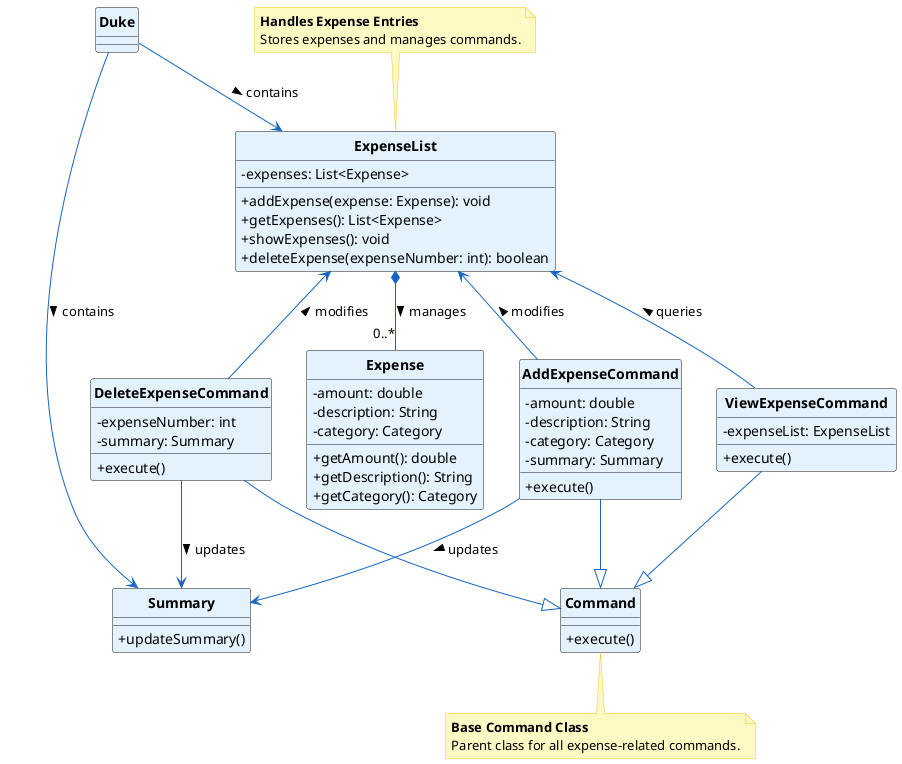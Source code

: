 @startuml

hide circle
skinparam classAttributeIconSize 0
skinparam classFontStyle bold
skinparam classBackgroundColor #E3F2FD
skinparam classArrowColor #1565C0
skinparam noteBackgroundColor #FFF9C4
skinparam noteBorderColor #FBC02D

' ================== Classes ==================
class Expense {
    - amount: double
    - description: String
    - category: Category
    + getAmount(): double
    + getDescription(): String
    + getCategory(): Category
}

class ExpenseList {
    - expenses: List<Expense>
    + addExpense(expense: Expense): void
    + getExpenses(): List<Expense>
    + showExpenses(): void
    + deleteExpense(expenseNumber: int): boolean
}

class Command {
    + execute()
}

class AddExpenseCommand {
    - amount: double
    - description: String
    - category: Category
    - summary: Summary
    + execute()
}

class DeleteExpenseCommand {
    - expenseNumber: int
    - summary: Summary
    + execute()
}

class ViewExpenseCommand {
    - expenseList: ExpenseList
    + execute()
}

class Summary {
    + updateSummary()
}

class Duke {
    ' Main controller
}

' ================== Relationships ==================
ExpenseList *-- "0..*" Expense : manages >
Command <|-u- AddExpenseCommand
Command <|-u- DeleteExpenseCommand
Command <|-u- ViewExpenseCommand
AddExpenseCommand -u-> ExpenseList : modifies >
DeleteExpenseCommand -u-> ExpenseList : modifies >
ViewExpenseCommand -u-> ExpenseList : queries >
AddExpenseCommand --> Summary : updates >
DeleteExpenseCommand --> Summary : updates >
Duke -d-> ExpenseList : contains >
Duke -d-> Summary : contains >

' ================== Notes ==================
note top of ExpenseList
 **Handles Expense Entries **
 Stores expenses and manages commands.
endnote

note bottom of Command
 **Base Command Class**
 Parent class for all expense-related commands.
endnote


@enduml

